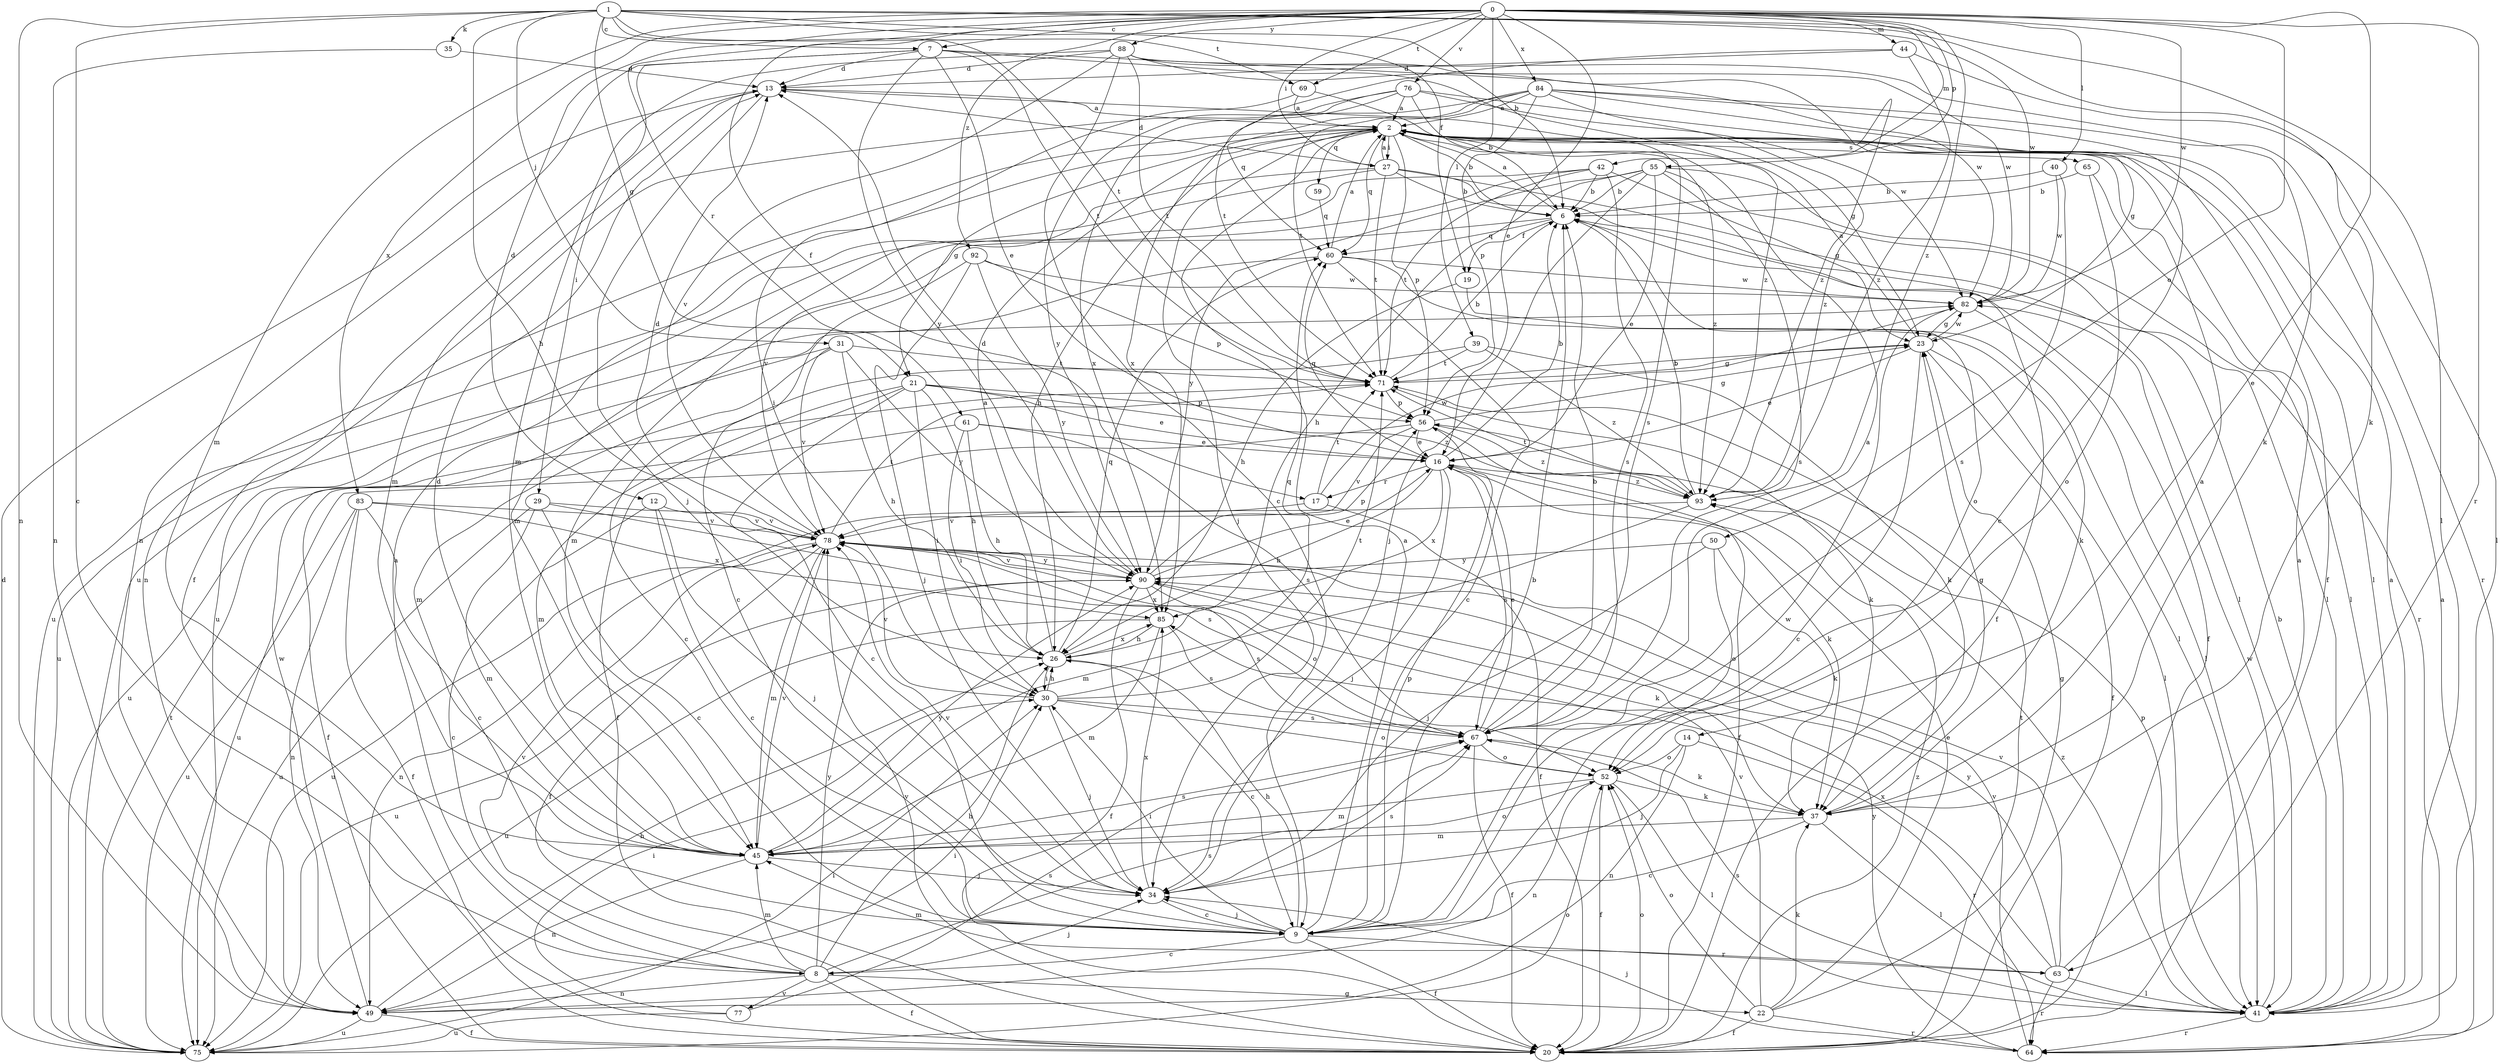 strict digraph  {
0;
1;
2;
6;
7;
8;
9;
12;
13;
14;
16;
17;
19;
20;
21;
22;
23;
26;
27;
29;
30;
31;
34;
35;
37;
39;
40;
41;
42;
44;
45;
49;
50;
52;
55;
56;
59;
60;
61;
63;
64;
65;
67;
69;
71;
75;
76;
77;
78;
82;
83;
84;
85;
88;
90;
92;
93;
0 -> 7  [label=c];
0 -> 12  [label=d];
0 -> 14  [label=e];
0 -> 16  [label=e];
0 -> 17  [label=f];
0 -> 27  [label=i];
0 -> 39  [label=l];
0 -> 40  [label=l];
0 -> 42  [label=m];
0 -> 44  [label=m];
0 -> 45  [label=m];
0 -> 50  [label=o];
0 -> 55  [label=p];
0 -> 61  [label=r];
0 -> 63  [label=r];
0 -> 69  [label=t];
0 -> 76  [label=v];
0 -> 82  [label=w];
0 -> 83  [label=x];
0 -> 84  [label=x];
0 -> 88  [label=y];
0 -> 92  [label=z];
0 -> 93  [label=z];
1 -> 6  [label=b];
1 -> 7  [label=c];
1 -> 8  [label=c];
1 -> 19  [label=f];
1 -> 21  [label=g];
1 -> 26  [label=h];
1 -> 31  [label=j];
1 -> 35  [label=k];
1 -> 37  [label=k];
1 -> 41  [label=l];
1 -> 49  [label=n];
1 -> 69  [label=t];
1 -> 71  [label=t];
1 -> 82  [label=w];
2 -> 6  [label=b];
2 -> 21  [label=g];
2 -> 26  [label=h];
2 -> 27  [label=i];
2 -> 34  [label=j];
2 -> 41  [label=l];
2 -> 49  [label=n];
2 -> 56  [label=p];
2 -> 59  [label=q];
2 -> 60  [label=q];
2 -> 65  [label=s];
2 -> 93  [label=z];
6 -> 2  [label=a];
6 -> 19  [label=f];
6 -> 20  [label=f];
6 -> 45  [label=m];
6 -> 52  [label=o];
6 -> 60  [label=q];
7 -> 13  [label=d];
7 -> 16  [label=e];
7 -> 29  [label=i];
7 -> 49  [label=n];
7 -> 71  [label=t];
7 -> 82  [label=w];
7 -> 90  [label=y];
7 -> 93  [label=z];
8 -> 2  [label=a];
8 -> 20  [label=f];
8 -> 22  [label=g];
8 -> 26  [label=h];
8 -> 34  [label=j];
8 -> 45  [label=m];
8 -> 49  [label=n];
8 -> 67  [label=s];
8 -> 77  [label=v];
8 -> 78  [label=v];
8 -> 90  [label=y];
9 -> 2  [label=a];
9 -> 6  [label=b];
9 -> 8  [label=c];
9 -> 20  [label=f];
9 -> 26  [label=h];
9 -> 30  [label=i];
9 -> 34  [label=j];
9 -> 56  [label=p];
9 -> 63  [label=r];
9 -> 82  [label=w];
12 -> 8  [label=c];
12 -> 9  [label=c];
12 -> 34  [label=j];
12 -> 78  [label=v];
13 -> 2  [label=a];
13 -> 20  [label=f];
13 -> 23  [label=g];
13 -> 34  [label=j];
13 -> 45  [label=m];
14 -> 34  [label=j];
14 -> 49  [label=n];
14 -> 52  [label=o];
14 -> 64  [label=r];
16 -> 6  [label=b];
16 -> 26  [label=h];
16 -> 34  [label=j];
16 -> 37  [label=k];
16 -> 60  [label=q];
16 -> 67  [label=s];
16 -> 85  [label=x];
16 -> 93  [label=z];
16 -> 17  [label=r];
17 -> 20  [label=f];
17 -> 71  [label=t];
17 -> 75  [label=u];
17 -> 82  [label=w];
19 -> 26  [label=h];
19 -> 41  [label=l];
20 -> 52  [label=o];
20 -> 71  [label=t];
20 -> 78  [label=v];
20 -> 93  [label=z];
21 -> 9  [label=c];
21 -> 16  [label=e];
21 -> 20  [label=f];
21 -> 26  [label=h];
21 -> 30  [label=i];
21 -> 45  [label=m];
21 -> 56  [label=p];
21 -> 93  [label=z];
22 -> 16  [label=e];
22 -> 20  [label=f];
22 -> 23  [label=g];
22 -> 37  [label=k];
22 -> 52  [label=o];
22 -> 64  [label=r];
22 -> 78  [label=v];
23 -> 2  [label=a];
23 -> 9  [label=c];
23 -> 16  [label=e];
23 -> 20  [label=f];
23 -> 41  [label=l];
23 -> 71  [label=t];
23 -> 82  [label=w];
26 -> 2  [label=a];
26 -> 9  [label=c];
26 -> 30  [label=i];
26 -> 60  [label=q];
26 -> 85  [label=x];
27 -> 2  [label=a];
27 -> 6  [label=b];
27 -> 13  [label=d];
27 -> 20  [label=f];
27 -> 41  [label=l];
27 -> 45  [label=m];
27 -> 71  [label=t];
27 -> 75  [label=u];
29 -> 9  [label=c];
29 -> 45  [label=m];
29 -> 67  [label=s];
29 -> 75  [label=u];
29 -> 78  [label=v];
30 -> 26  [label=h];
30 -> 34  [label=j];
30 -> 52  [label=o];
30 -> 60  [label=q];
30 -> 67  [label=s];
30 -> 71  [label=t];
30 -> 78  [label=v];
31 -> 26  [label=h];
31 -> 45  [label=m];
31 -> 71  [label=t];
31 -> 75  [label=u];
31 -> 78  [label=v];
31 -> 90  [label=y];
34 -> 9  [label=c];
34 -> 67  [label=s];
34 -> 78  [label=v];
34 -> 85  [label=x];
35 -> 13  [label=d];
35 -> 49  [label=n];
37 -> 2  [label=a];
37 -> 9  [label=c];
37 -> 23  [label=g];
37 -> 41  [label=l];
37 -> 45  [label=m];
39 -> 9  [label=c];
39 -> 37  [label=k];
39 -> 71  [label=t];
39 -> 93  [label=z];
40 -> 6  [label=b];
40 -> 67  [label=s];
40 -> 82  [label=w];
41 -> 2  [label=a];
41 -> 6  [label=b];
41 -> 56  [label=p];
41 -> 64  [label=r];
41 -> 67  [label=s];
41 -> 82  [label=w];
41 -> 93  [label=z];
42 -> 6  [label=b];
42 -> 23  [label=g];
42 -> 67  [label=s];
42 -> 71  [label=t];
42 -> 75  [label=u];
42 -> 78  [label=v];
44 -> 13  [label=d];
44 -> 41  [label=l];
44 -> 71  [label=t];
44 -> 93  [label=z];
45 -> 13  [label=d];
45 -> 34  [label=j];
45 -> 49  [label=n];
45 -> 52  [label=o];
45 -> 67  [label=s];
45 -> 78  [label=v];
45 -> 90  [label=y];
49 -> 20  [label=f];
49 -> 26  [label=h];
49 -> 30  [label=i];
49 -> 75  [label=u];
49 -> 82  [label=w];
50 -> 34  [label=j];
50 -> 37  [label=k];
50 -> 52  [label=o];
50 -> 90  [label=y];
52 -> 20  [label=f];
52 -> 37  [label=k];
52 -> 41  [label=l];
52 -> 45  [label=m];
52 -> 49  [label=n];
55 -> 6  [label=b];
55 -> 16  [label=e];
55 -> 26  [label=h];
55 -> 34  [label=j];
55 -> 41  [label=l];
55 -> 64  [label=r];
55 -> 67  [label=s];
55 -> 90  [label=y];
56 -> 16  [label=e];
56 -> 20  [label=f];
56 -> 23  [label=g];
56 -> 75  [label=u];
56 -> 78  [label=v];
56 -> 93  [label=z];
59 -> 60  [label=q];
60 -> 2  [label=a];
60 -> 9  [label=c];
60 -> 37  [label=k];
60 -> 75  [label=u];
60 -> 82  [label=w];
61 -> 16  [label=e];
61 -> 20  [label=f];
61 -> 26  [label=h];
61 -> 30  [label=i];
61 -> 67  [label=s];
63 -> 2  [label=a];
63 -> 41  [label=l];
63 -> 45  [label=m];
63 -> 64  [label=r];
63 -> 78  [label=v];
63 -> 85  [label=x];
63 -> 90  [label=y];
64 -> 2  [label=a];
64 -> 34  [label=j];
64 -> 78  [label=v];
64 -> 90  [label=y];
65 -> 6  [label=b];
65 -> 41  [label=l];
65 -> 52  [label=o];
67 -> 2  [label=a];
67 -> 6  [label=b];
67 -> 16  [label=e];
67 -> 20  [label=f];
67 -> 37  [label=k];
67 -> 52  [label=o];
69 -> 2  [label=a];
69 -> 30  [label=i];
69 -> 67  [label=s];
71 -> 6  [label=b];
71 -> 23  [label=g];
71 -> 37  [label=k];
71 -> 56  [label=p];
75 -> 13  [label=d];
75 -> 30  [label=i];
75 -> 52  [label=o];
75 -> 71  [label=t];
76 -> 2  [label=a];
76 -> 6  [label=b];
76 -> 23  [label=g];
76 -> 75  [label=u];
76 -> 82  [label=w];
76 -> 85  [label=x];
76 -> 90  [label=y];
77 -> 30  [label=i];
77 -> 67  [label=s];
77 -> 75  [label=u];
78 -> 13  [label=d];
78 -> 20  [label=f];
78 -> 45  [label=m];
78 -> 49  [label=n];
78 -> 52  [label=o];
78 -> 71  [label=t];
78 -> 90  [label=y];
82 -> 23  [label=g];
82 -> 41  [label=l];
83 -> 9  [label=c];
83 -> 20  [label=f];
83 -> 49  [label=n];
83 -> 75  [label=u];
83 -> 78  [label=v];
83 -> 85  [label=x];
84 -> 2  [label=a];
84 -> 9  [label=c];
84 -> 20  [label=f];
84 -> 56  [label=p];
84 -> 60  [label=q];
84 -> 64  [label=r];
84 -> 71  [label=t];
84 -> 85  [label=x];
84 -> 93  [label=z];
85 -> 26  [label=h];
85 -> 45  [label=m];
85 -> 67  [label=s];
85 -> 75  [label=u];
88 -> 9  [label=c];
88 -> 13  [label=d];
88 -> 37  [label=k];
88 -> 45  [label=m];
88 -> 71  [label=t];
88 -> 78  [label=v];
88 -> 82  [label=w];
88 -> 93  [label=z];
90 -> 13  [label=d];
90 -> 16  [label=e];
90 -> 20  [label=f];
90 -> 37  [label=k];
90 -> 56  [label=p];
90 -> 67  [label=s];
90 -> 75  [label=u];
90 -> 78  [label=v];
90 -> 85  [label=x];
92 -> 9  [label=c];
92 -> 34  [label=j];
92 -> 56  [label=p];
92 -> 82  [label=w];
92 -> 90  [label=y];
93 -> 6  [label=b];
93 -> 45  [label=m];
93 -> 71  [label=t];
93 -> 78  [label=v];
}
